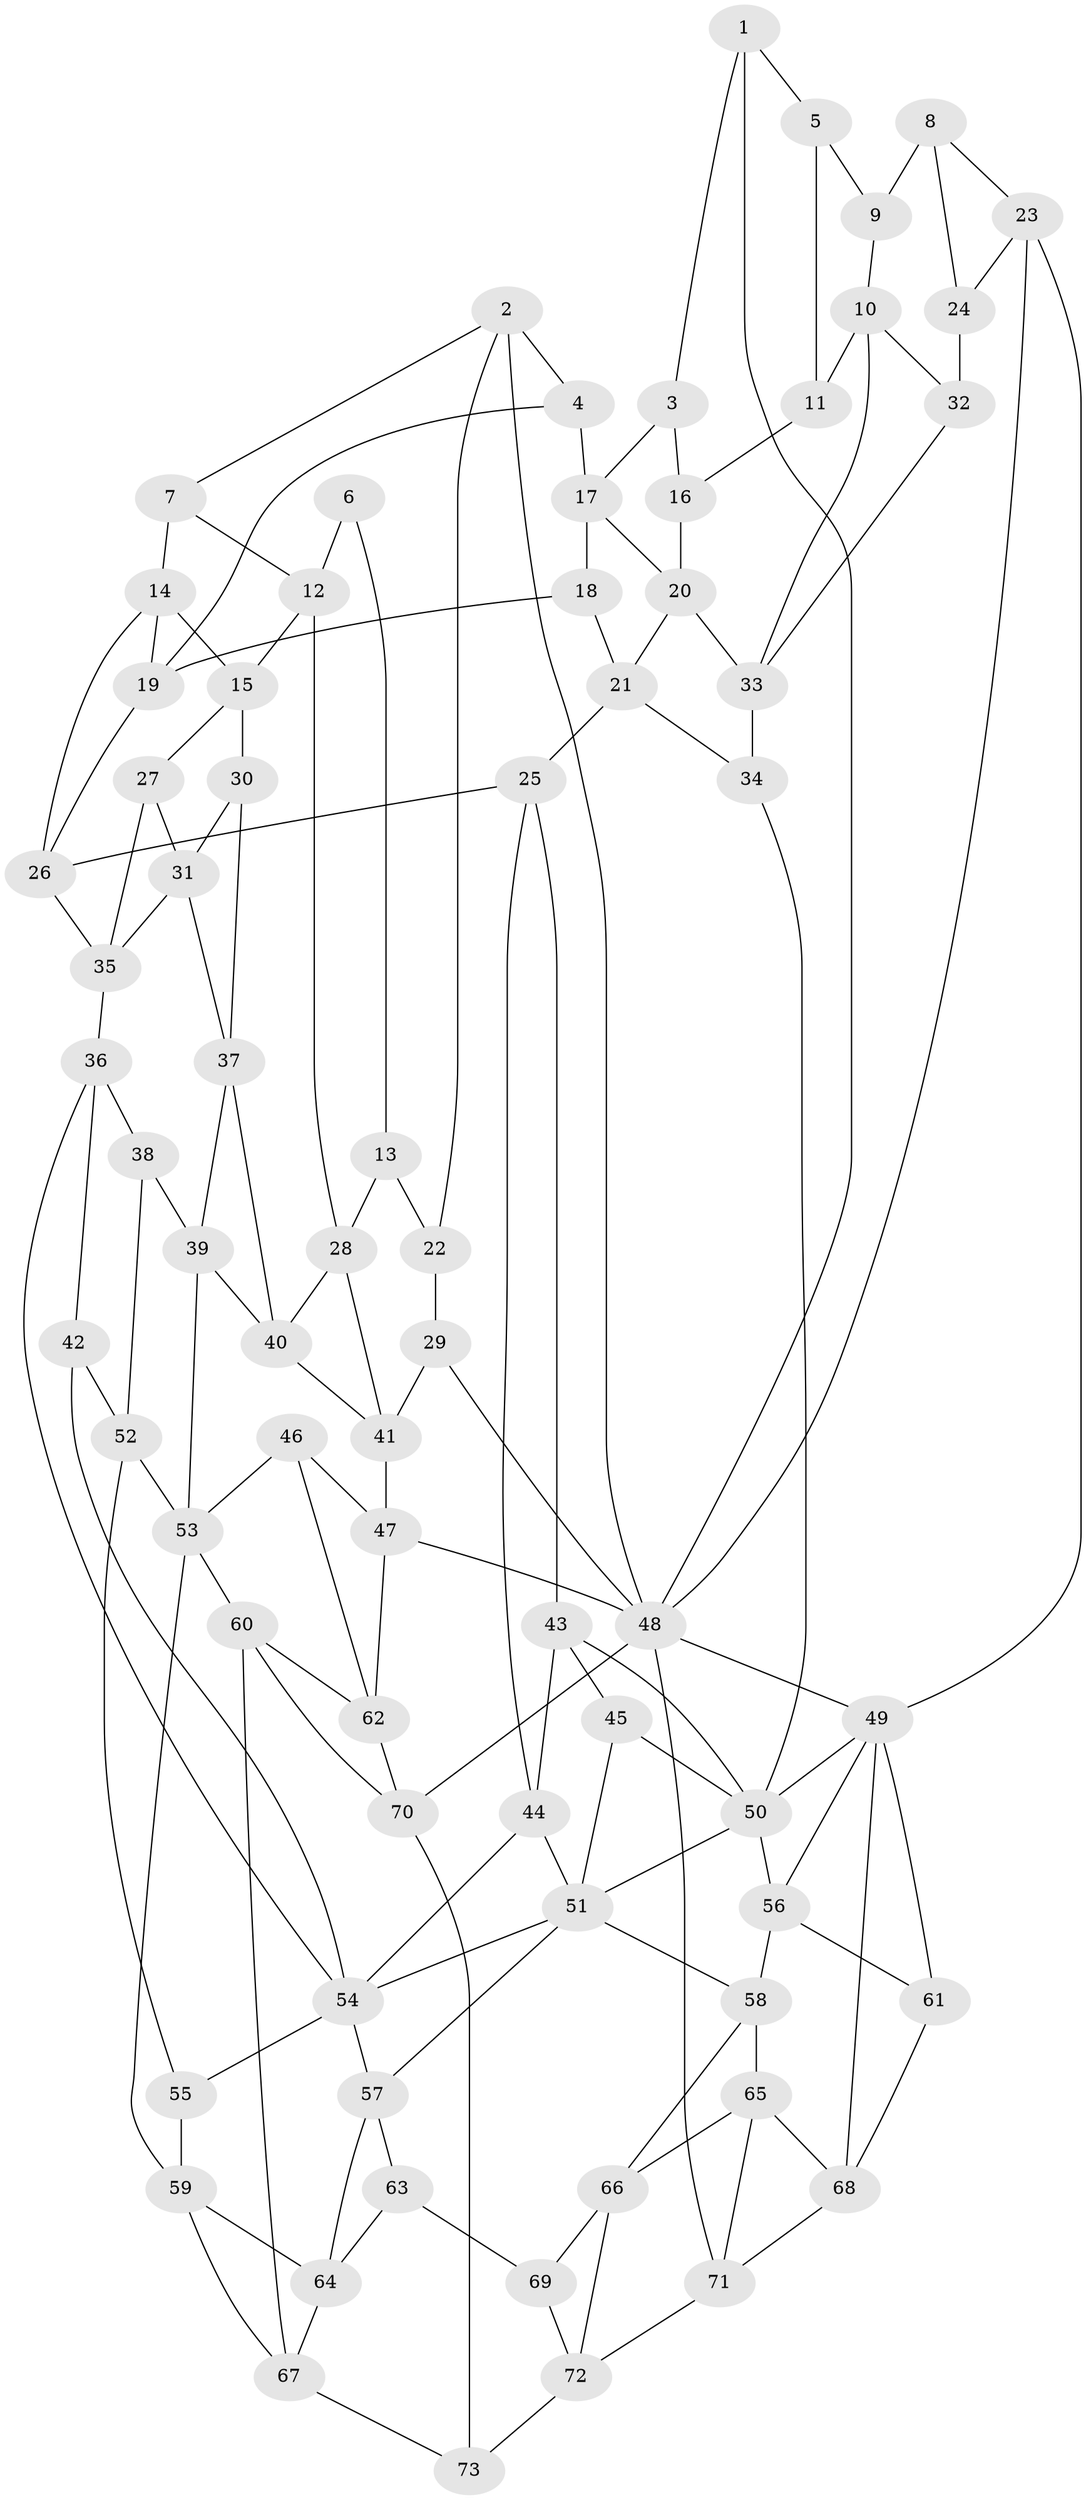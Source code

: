 // original degree distribution, {3: 0.02054794520547945, 4: 0.2328767123287671, 5: 0.5136986301369864, 6: 0.2328767123287671}
// Generated by graph-tools (version 1.1) at 2025/27/03/09/25 03:27:12]
// undirected, 73 vertices, 138 edges
graph export_dot {
graph [start="1"]
  node [color=gray90,style=filled];
  1;
  2;
  3;
  4;
  5;
  6;
  7;
  8;
  9;
  10;
  11;
  12;
  13;
  14;
  15;
  16;
  17;
  18;
  19;
  20;
  21;
  22;
  23;
  24;
  25;
  26;
  27;
  28;
  29;
  30;
  31;
  32;
  33;
  34;
  35;
  36;
  37;
  38;
  39;
  40;
  41;
  42;
  43;
  44;
  45;
  46;
  47;
  48;
  49;
  50;
  51;
  52;
  53;
  54;
  55;
  56;
  57;
  58;
  59;
  60;
  61;
  62;
  63;
  64;
  65;
  66;
  67;
  68;
  69;
  70;
  71;
  72;
  73;
  1 -- 3 [weight=1.0];
  1 -- 5 [weight=1.0];
  1 -- 48 [weight=1.0];
  2 -- 4 [weight=1.0];
  2 -- 7 [weight=1.0];
  2 -- 22 [weight=1.0];
  2 -- 48 [weight=2.0];
  3 -- 16 [weight=1.0];
  3 -- 17 [weight=1.0];
  4 -- 17 [weight=1.0];
  4 -- 19 [weight=1.0];
  5 -- 9 [weight=1.0];
  5 -- 11 [weight=1.0];
  6 -- 12 [weight=1.0];
  6 -- 13 [weight=1.0];
  7 -- 12 [weight=1.0];
  7 -- 14 [weight=1.0];
  8 -- 9 [weight=2.0];
  8 -- 23 [weight=1.0];
  8 -- 24 [weight=1.0];
  9 -- 10 [weight=1.0];
  10 -- 11 [weight=1.0];
  10 -- 32 [weight=1.0];
  10 -- 33 [weight=1.0];
  11 -- 16 [weight=2.0];
  12 -- 15 [weight=1.0];
  12 -- 28 [weight=1.0];
  13 -- 22 [weight=2.0];
  13 -- 28 [weight=1.0];
  14 -- 15 [weight=1.0];
  14 -- 19 [weight=1.0];
  14 -- 26 [weight=1.0];
  15 -- 27 [weight=1.0];
  15 -- 30 [weight=1.0];
  16 -- 20 [weight=1.0];
  17 -- 18 [weight=1.0];
  17 -- 20 [weight=1.0];
  18 -- 19 [weight=1.0];
  18 -- 21 [weight=1.0];
  19 -- 26 [weight=1.0];
  20 -- 21 [weight=1.0];
  20 -- 33 [weight=1.0];
  21 -- 25 [weight=1.0];
  21 -- 34 [weight=1.0];
  22 -- 29 [weight=1.0];
  23 -- 24 [weight=1.0];
  23 -- 48 [weight=1.0];
  23 -- 49 [weight=1.0];
  24 -- 32 [weight=2.0];
  25 -- 26 [weight=1.0];
  25 -- 43 [weight=1.0];
  25 -- 44 [weight=1.0];
  26 -- 35 [weight=1.0];
  27 -- 31 [weight=1.0];
  27 -- 35 [weight=1.0];
  28 -- 40 [weight=1.0];
  28 -- 41 [weight=1.0];
  29 -- 41 [weight=1.0];
  29 -- 48 [weight=1.0];
  30 -- 31 [weight=1.0];
  30 -- 37 [weight=1.0];
  31 -- 35 [weight=1.0];
  31 -- 37 [weight=1.0];
  32 -- 33 [weight=1.0];
  33 -- 34 [weight=1.0];
  34 -- 50 [weight=1.0];
  35 -- 36 [weight=1.0];
  36 -- 38 [weight=1.0];
  36 -- 42 [weight=1.0];
  36 -- 54 [weight=1.0];
  37 -- 39 [weight=1.0];
  37 -- 40 [weight=1.0];
  38 -- 39 [weight=1.0];
  38 -- 52 [weight=1.0];
  39 -- 40 [weight=1.0];
  39 -- 53 [weight=1.0];
  40 -- 41 [weight=1.0];
  41 -- 47 [weight=1.0];
  42 -- 52 [weight=2.0];
  42 -- 54 [weight=1.0];
  43 -- 44 [weight=1.0];
  43 -- 45 [weight=1.0];
  43 -- 50 [weight=1.0];
  44 -- 51 [weight=1.0];
  44 -- 54 [weight=1.0];
  45 -- 50 [weight=1.0];
  45 -- 51 [weight=1.0];
  46 -- 47 [weight=1.0];
  46 -- 53 [weight=1.0];
  46 -- 62 [weight=1.0];
  47 -- 48 [weight=1.0];
  47 -- 62 [weight=1.0];
  48 -- 49 [weight=1.0];
  48 -- 70 [weight=1.0];
  48 -- 71 [weight=1.0];
  49 -- 50 [weight=1.0];
  49 -- 56 [weight=1.0];
  49 -- 61 [weight=1.0];
  49 -- 68 [weight=1.0];
  50 -- 51 [weight=1.0];
  50 -- 56 [weight=1.0];
  51 -- 54 [weight=1.0];
  51 -- 57 [weight=1.0];
  51 -- 58 [weight=1.0];
  52 -- 53 [weight=2.0];
  52 -- 55 [weight=1.0];
  53 -- 59 [weight=1.0];
  53 -- 60 [weight=1.0];
  54 -- 55 [weight=1.0];
  54 -- 57 [weight=1.0];
  55 -- 59 [weight=1.0];
  56 -- 58 [weight=1.0];
  56 -- 61 [weight=1.0];
  57 -- 63 [weight=1.0];
  57 -- 64 [weight=1.0];
  58 -- 65 [weight=1.0];
  58 -- 66 [weight=1.0];
  59 -- 64 [weight=1.0];
  59 -- 67 [weight=1.0];
  60 -- 62 [weight=1.0];
  60 -- 67 [weight=1.0];
  60 -- 70 [weight=1.0];
  61 -- 68 [weight=1.0];
  62 -- 70 [weight=1.0];
  63 -- 64 [weight=1.0];
  63 -- 69 [weight=2.0];
  64 -- 67 [weight=1.0];
  65 -- 66 [weight=1.0];
  65 -- 68 [weight=1.0];
  65 -- 71 [weight=1.0];
  66 -- 69 [weight=1.0];
  66 -- 72 [weight=1.0];
  67 -- 73 [weight=1.0];
  68 -- 71 [weight=1.0];
  69 -- 72 [weight=1.0];
  70 -- 73 [weight=1.0];
  71 -- 72 [weight=1.0];
  72 -- 73 [weight=1.0];
}

